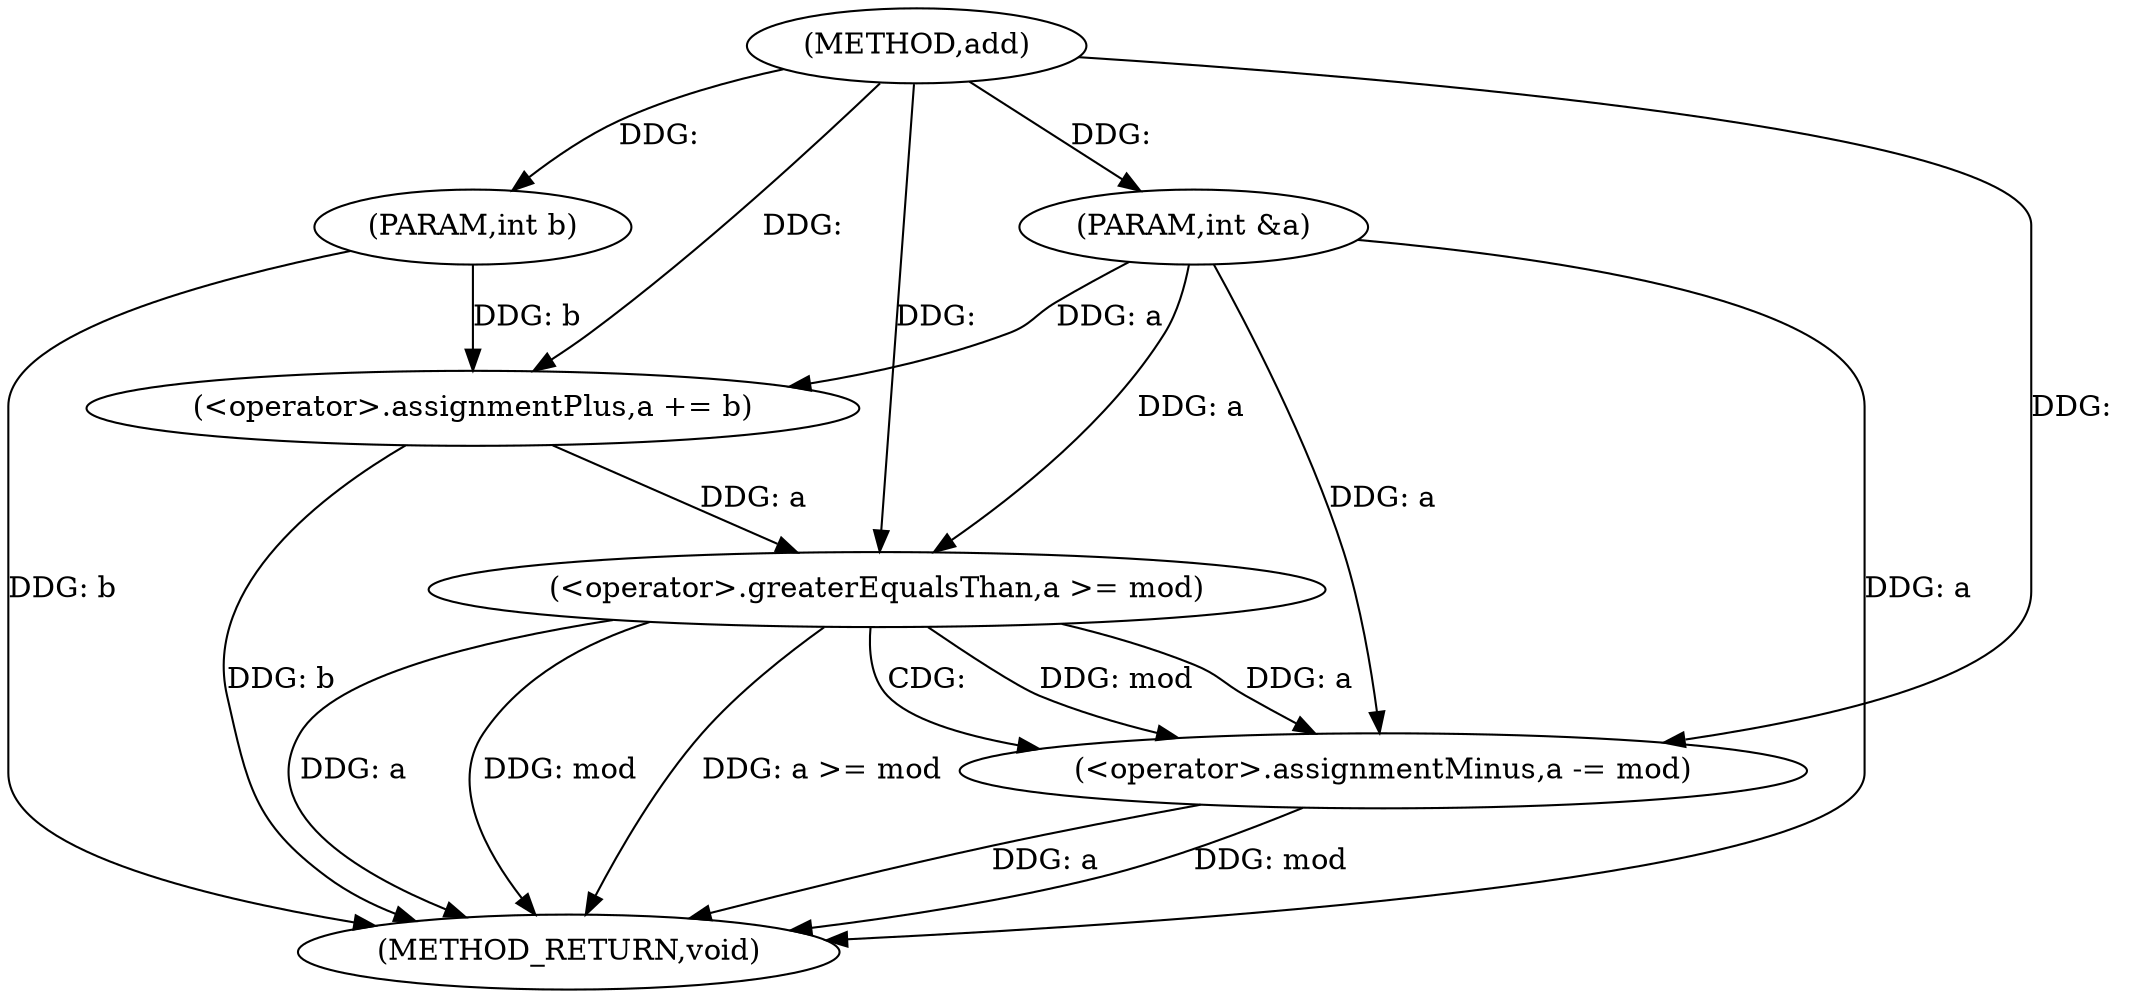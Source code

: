 digraph "add" {  
"1000104" [label = "(METHOD,add)" ]
"1000118" [label = "(METHOD_RETURN,void)" ]
"1000105" [label = "(PARAM,int &a)" ]
"1000106" [label = "(PARAM,int b)" ]
"1000108" [label = "(<operator>.assignmentPlus,a += b)" ]
"1000112" [label = "(<operator>.greaterEqualsThan,a >= mod)" ]
"1000115" [label = "(<operator>.assignmentMinus,a -= mod)" ]
  "1000105" -> "1000118"  [ label = "DDG: a"] 
  "1000106" -> "1000118"  [ label = "DDG: b"] 
  "1000108" -> "1000118"  [ label = "DDG: b"] 
  "1000112" -> "1000118"  [ label = "DDG: a"] 
  "1000112" -> "1000118"  [ label = "DDG: mod"] 
  "1000112" -> "1000118"  [ label = "DDG: a >= mod"] 
  "1000115" -> "1000118"  [ label = "DDG: a"] 
  "1000115" -> "1000118"  [ label = "DDG: mod"] 
  "1000104" -> "1000105"  [ label = "DDG: "] 
  "1000104" -> "1000106"  [ label = "DDG: "] 
  "1000106" -> "1000108"  [ label = "DDG: b"] 
  "1000104" -> "1000108"  [ label = "DDG: "] 
  "1000105" -> "1000108"  [ label = "DDG: a"] 
  "1000112" -> "1000115"  [ label = "DDG: mod"] 
  "1000104" -> "1000115"  [ label = "DDG: "] 
  "1000108" -> "1000112"  [ label = "DDG: a"] 
  "1000105" -> "1000112"  [ label = "DDG: a"] 
  "1000104" -> "1000112"  [ label = "DDG: "] 
  "1000112" -> "1000115"  [ label = "DDG: a"] 
  "1000105" -> "1000115"  [ label = "DDG: a"] 
  "1000112" -> "1000115"  [ label = "CDG: "] 
}
